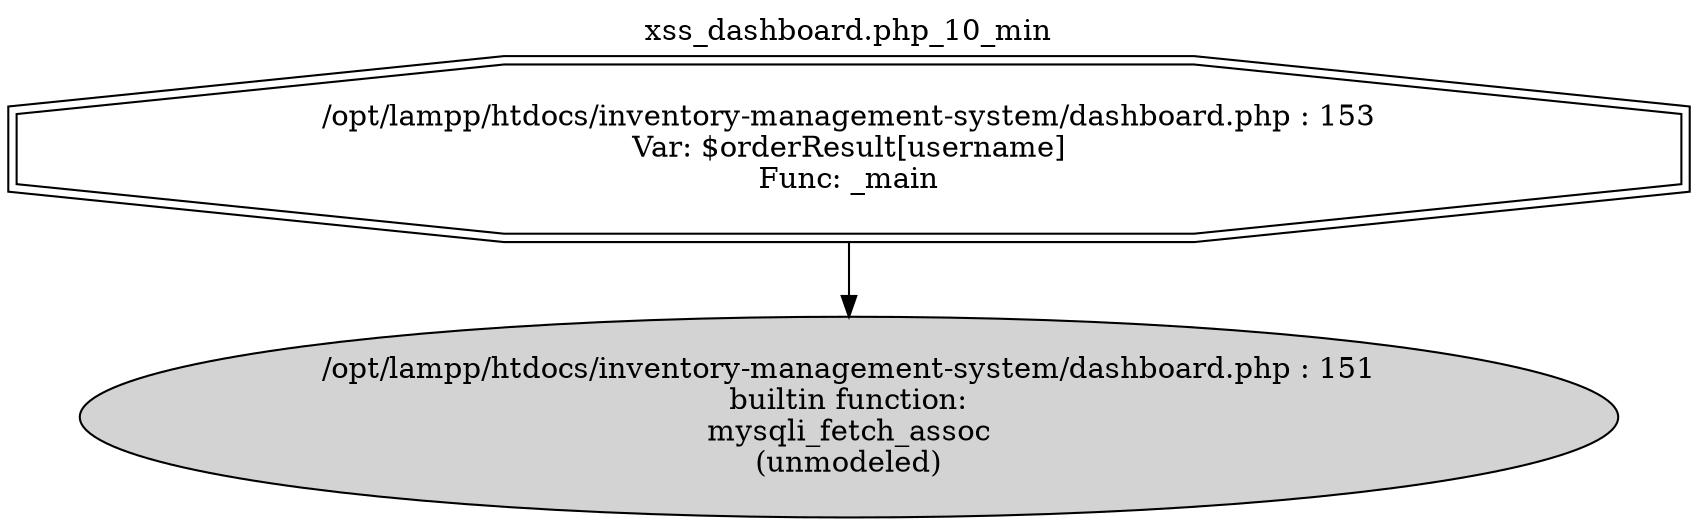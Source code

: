 digraph cfg {
  label="xss_dashboard.php_10_min";
  labelloc=t;
  n1 [shape=doubleoctagon, label="/opt/lampp/htdocs/inventory-management-system/dashboard.php : 153\nVar: $orderResult[username]\nFunc: _main\n"];
  n2 [shape=ellipse, label="/opt/lampp/htdocs/inventory-management-system/dashboard.php : 151\nbuiltin function:\nmysqli_fetch_assoc\n(unmodeled)\n",style=filled];
  n1 -> n2;
}
